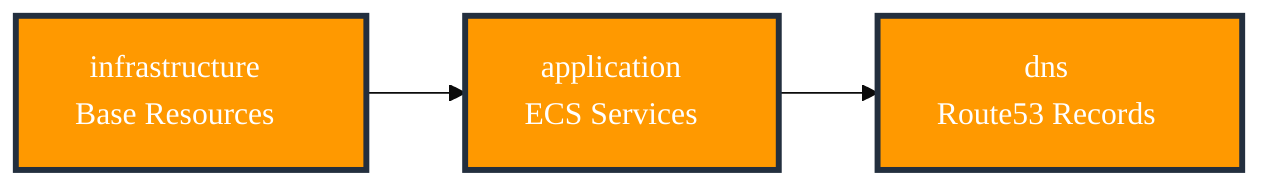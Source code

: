 %%{init: {'theme':'base', 'themeVariables': {'fontSize': '20px', 'fontFamily': 'Arial, sans-serif'}}}%%
graph LR
    classDef stage fill:#FF9900,stroke:#232F3E,stroke-width:3px,color:#FFFFFF,font-size:16px
    
    INFRA[infrastructure<br/>Base Resources]:::stage
    APP[application<br/>ECS Services]:::stage
    DNS[dns<br/>Route53 Records]:::stage
    
    INFRA --> APP
    APP --> DNS